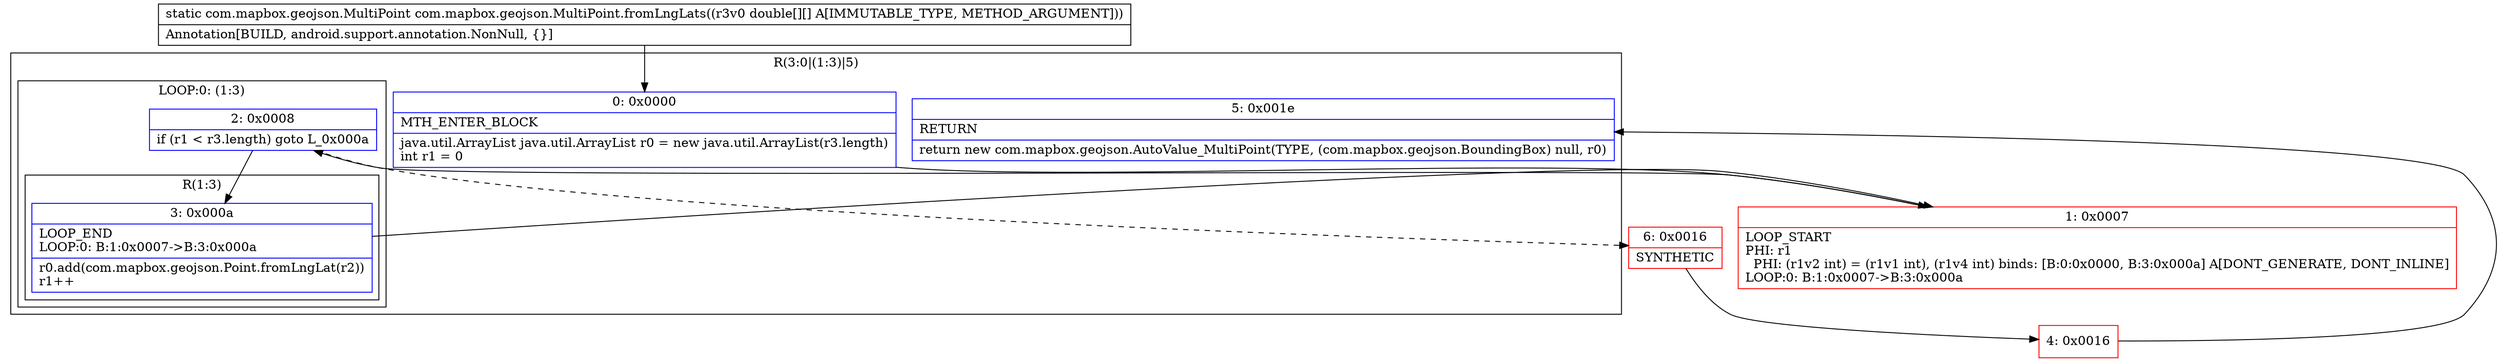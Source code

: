 digraph "CFG forcom.mapbox.geojson.MultiPoint.fromLngLats([[D)Lcom\/mapbox\/geojson\/MultiPoint;" {
subgraph cluster_Region_97277281 {
label = "R(3:0|(1:3)|5)";
node [shape=record,color=blue];
Node_0 [shape=record,label="{0\:\ 0x0000|MTH_ENTER_BLOCK\l|java.util.ArrayList java.util.ArrayList r0 = new java.util.ArrayList(r3.length)\lint r1 = 0\l}"];
subgraph cluster_LoopRegion_938331261 {
label = "LOOP:0: (1:3)";
node [shape=record,color=blue];
Node_2 [shape=record,label="{2\:\ 0x0008|if (r1 \< r3.length) goto L_0x000a\l}"];
subgraph cluster_Region_1922836529 {
label = "R(1:3)";
node [shape=record,color=blue];
Node_3 [shape=record,label="{3\:\ 0x000a|LOOP_END\lLOOP:0: B:1:0x0007\-\>B:3:0x000a\l|r0.add(com.mapbox.geojson.Point.fromLngLat(r2))\lr1++\l}"];
}
}
Node_5 [shape=record,label="{5\:\ 0x001e|RETURN\l|return new com.mapbox.geojson.AutoValue_MultiPoint(TYPE, (com.mapbox.geojson.BoundingBox) null, r0)\l}"];
}
Node_1 [shape=record,color=red,label="{1\:\ 0x0007|LOOP_START\lPHI: r1 \l  PHI: (r1v2 int) = (r1v1 int), (r1v4 int) binds: [B:0:0x0000, B:3:0x000a] A[DONT_GENERATE, DONT_INLINE]\lLOOP:0: B:1:0x0007\-\>B:3:0x000a\l}"];
Node_4 [shape=record,color=red,label="{4\:\ 0x0016}"];
Node_6 [shape=record,color=red,label="{6\:\ 0x0016|SYNTHETIC\l}"];
MethodNode[shape=record,label="{static com.mapbox.geojson.MultiPoint com.mapbox.geojson.MultiPoint.fromLngLats((r3v0 double[][] A[IMMUTABLE_TYPE, METHOD_ARGUMENT]))  | Annotation[BUILD, android.support.annotation.NonNull, \{\}]\l}"];
MethodNode -> Node_0;
Node_0 -> Node_1;
Node_2 -> Node_3;
Node_2 -> Node_6[style=dashed];
Node_3 -> Node_1;
Node_1 -> Node_2;
Node_4 -> Node_5;
Node_6 -> Node_4;
}

